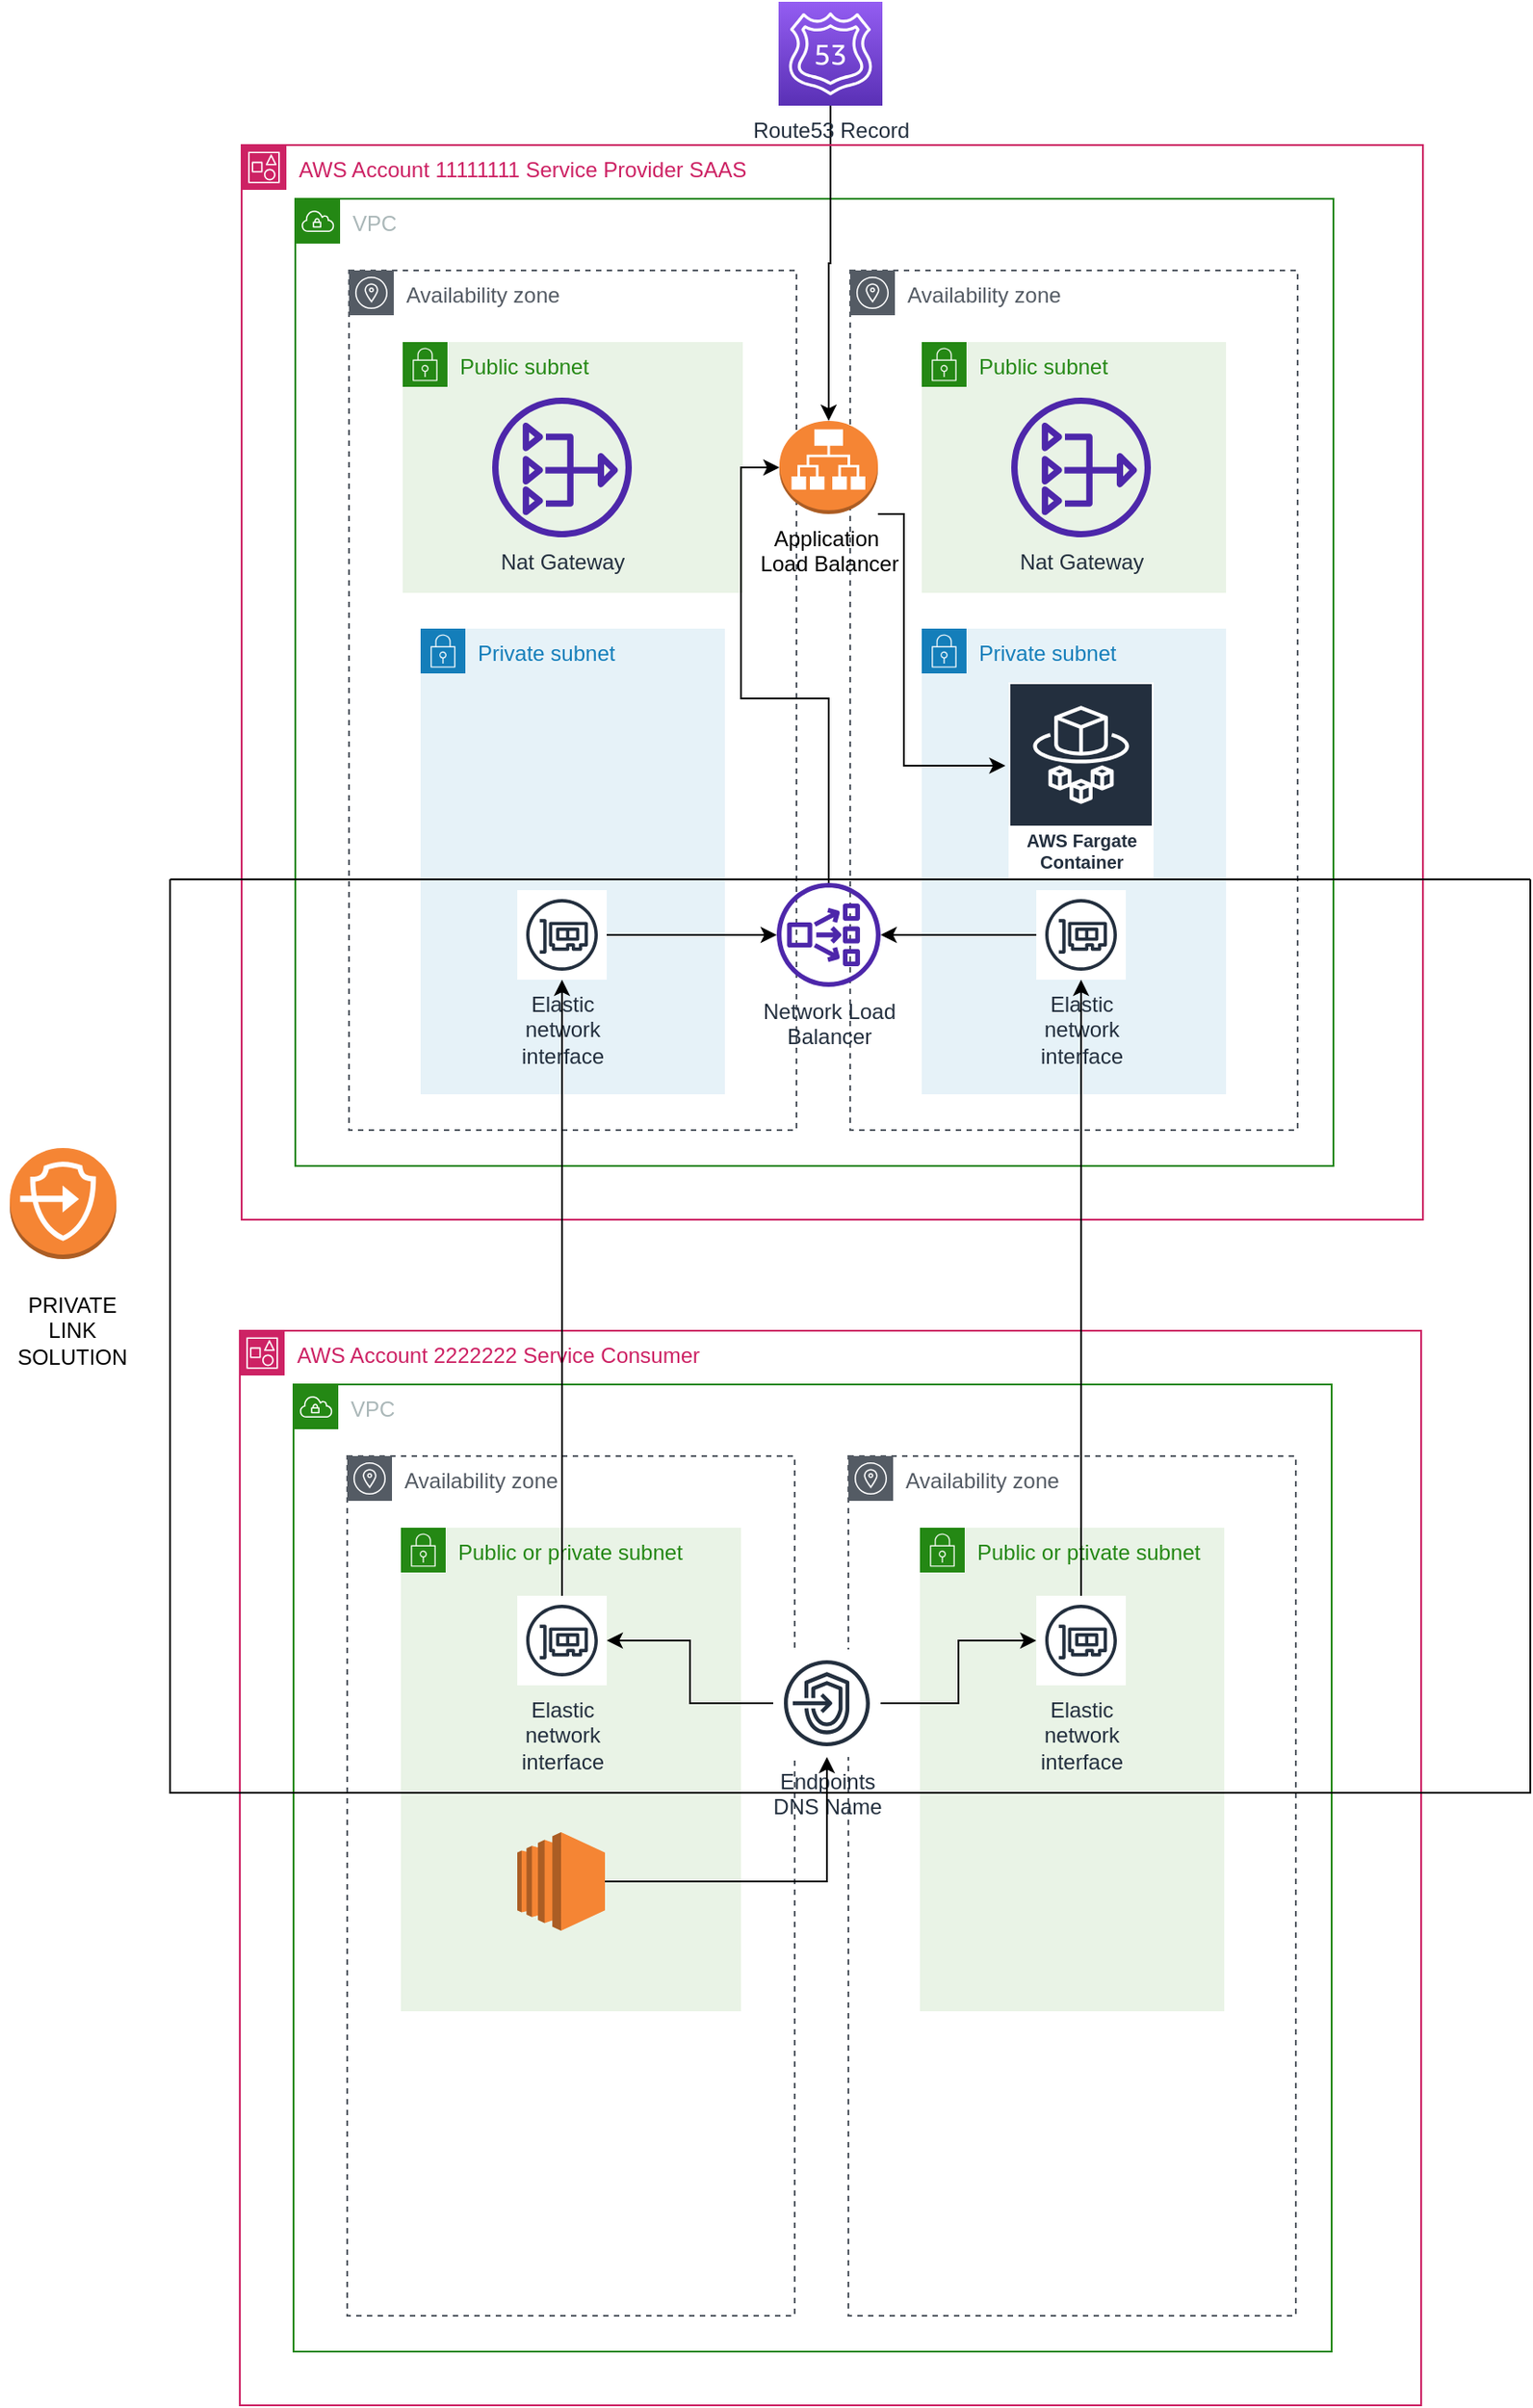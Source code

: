 <mxfile version="21.5.0" type="device">
  <diagram name="Page-1" id="l5wlh9-Njvr4icDGZy1l">
    <mxGraphModel dx="1941" dy="854" grid="1" gridSize="10" guides="1" tooltips="1" connect="1" arrows="1" fold="1" page="1" pageScale="1" pageWidth="827" pageHeight="1169" math="0" shadow="0">
      <root>
        <mxCell id="0" />
        <mxCell id="1" parent="0" />
        <mxCell id="4jHoPeQuldyzkuhXtfvt-1" value="VPC" style="points=[[0,0],[0.25,0],[0.5,0],[0.75,0],[1,0],[1,0.25],[1,0.5],[1,0.75],[1,1],[0.75,1],[0.5,1],[0.25,1],[0,1],[0,0.75],[0,0.5],[0,0.25]];outlineConnect=0;gradientColor=none;html=1;whiteSpace=wrap;fontSize=12;fontStyle=0;container=1;pointerEvents=0;collapsible=0;recursiveResize=0;shape=mxgraph.aws4.group;grIcon=mxgraph.aws4.group_vpc;strokeColor=#248814;fillColor=none;verticalAlign=top;align=left;spacingLeft=30;fontColor=#AAB7B8;dashed=0;" parent="1" vertex="1">
          <mxGeometry x="80" y="160" width="580" height="540" as="geometry" />
        </mxCell>
        <mxCell id="4jHoPeQuldyzkuhXtfvt-3" value="Availability zone" style="sketch=0;outlineConnect=0;gradientColor=none;html=1;whiteSpace=wrap;fontSize=12;fontStyle=0;shape=mxgraph.aws4.group;grIcon=mxgraph.aws4.group_availability_zone;strokeColor=#545B64;fillColor=none;verticalAlign=top;align=left;spacingLeft=30;fontColor=#545B64;dashed=1;" parent="4jHoPeQuldyzkuhXtfvt-1" vertex="1">
          <mxGeometry x="310" y="40" width="250" height="480" as="geometry" />
        </mxCell>
        <mxCell id="4jHoPeQuldyzkuhXtfvt-2" value="Availability zone" style="sketch=0;outlineConnect=0;gradientColor=none;html=1;whiteSpace=wrap;fontSize=12;fontStyle=0;shape=mxgraph.aws4.group;grIcon=mxgraph.aws4.group_availability_zone;strokeColor=#545B64;fillColor=none;verticalAlign=top;align=left;spacingLeft=30;fontColor=#545B64;dashed=1;" parent="4jHoPeQuldyzkuhXtfvt-1" vertex="1">
          <mxGeometry x="30" y="40" width="250" height="480" as="geometry" />
        </mxCell>
        <mxCell id="4jHoPeQuldyzkuhXtfvt-4" value="Public subnet" style="points=[[0,0],[0.25,0],[0.5,0],[0.75,0],[1,0],[1,0.25],[1,0.5],[1,0.75],[1,1],[0.75,1],[0.5,1],[0.25,1],[0,1],[0,0.75],[0,0.5],[0,0.25]];outlineConnect=0;gradientColor=none;html=1;whiteSpace=wrap;fontSize=12;fontStyle=0;container=1;pointerEvents=0;collapsible=0;recursiveResize=0;shape=mxgraph.aws4.group;grIcon=mxgraph.aws4.group_security_group;grStroke=0;strokeColor=#248814;fillColor=#E9F3E6;verticalAlign=top;align=left;spacingLeft=30;fontColor=#248814;dashed=0;" parent="4jHoPeQuldyzkuhXtfvt-1" vertex="1">
          <mxGeometry x="60" y="80" width="190" height="140" as="geometry" />
        </mxCell>
        <mxCell id="dzTRxBkU3KMhoTSzM5E9-1" value="Nat Gateway" style="sketch=0;outlineConnect=0;fontColor=#232F3E;gradientColor=none;fillColor=#4D27AA;strokeColor=none;dashed=0;verticalLabelPosition=bottom;verticalAlign=top;align=center;html=1;fontSize=12;fontStyle=0;aspect=fixed;pointerEvents=1;shape=mxgraph.aws4.nat_gateway;" vertex="1" parent="4jHoPeQuldyzkuhXtfvt-4">
          <mxGeometry x="50" y="31" width="78" height="78" as="geometry" />
        </mxCell>
        <mxCell id="4jHoPeQuldyzkuhXtfvt-5" value="Private subnet" style="points=[[0,0],[0.25,0],[0.5,0],[0.75,0],[1,0],[1,0.25],[1,0.5],[1,0.75],[1,1],[0.75,1],[0.5,1],[0.25,1],[0,1],[0,0.75],[0,0.5],[0,0.25]];outlineConnect=0;gradientColor=none;html=1;whiteSpace=wrap;fontSize=12;fontStyle=0;container=1;pointerEvents=0;collapsible=0;recursiveResize=0;shape=mxgraph.aws4.group;grIcon=mxgraph.aws4.group_security_group;grStroke=0;strokeColor=#147EBA;fillColor=#E6F2F8;verticalAlign=top;align=left;spacingLeft=30;fontColor=#147EBA;dashed=0;" parent="4jHoPeQuldyzkuhXtfvt-1" vertex="1">
          <mxGeometry x="350" y="240" width="170" height="260" as="geometry" />
        </mxCell>
        <mxCell id="dzTRxBkU3KMhoTSzM5E9-6" value="Elastic&#xa;network&#xa;interface" style="sketch=0;outlineConnect=0;fontColor=#232F3E;gradientColor=none;strokeColor=#232F3E;fillColor=#ffffff;dashed=0;verticalLabelPosition=bottom;verticalAlign=top;align=center;html=1;fontSize=12;fontStyle=0;aspect=fixed;shape=mxgraph.aws4.resourceIcon;resIcon=mxgraph.aws4.elastic_network_interface;" vertex="1" parent="4jHoPeQuldyzkuhXtfvt-5">
          <mxGeometry x="64" y="146" width="50" height="50" as="geometry" />
        </mxCell>
        <mxCell id="4jHoPeQuldyzkuhXtfvt-6" value="Public subnet" style="points=[[0,0],[0.25,0],[0.5,0],[0.75,0],[1,0],[1,0.25],[1,0.5],[1,0.75],[1,1],[0.75,1],[0.5,1],[0.25,1],[0,1],[0,0.75],[0,0.5],[0,0.25]];outlineConnect=0;gradientColor=none;html=1;whiteSpace=wrap;fontSize=12;fontStyle=0;container=1;pointerEvents=0;collapsible=0;recursiveResize=0;shape=mxgraph.aws4.group;grIcon=mxgraph.aws4.group_security_group;grStroke=0;strokeColor=#248814;fillColor=#E9F3E6;verticalAlign=top;align=left;spacingLeft=30;fontColor=#248814;dashed=0;" parent="4jHoPeQuldyzkuhXtfvt-1" vertex="1">
          <mxGeometry x="350" y="80" width="170" height="140" as="geometry" />
        </mxCell>
        <mxCell id="4jHoPeQuldyzkuhXtfvt-7" value="Nat Gateway" style="sketch=0;outlineConnect=0;fontColor=#232F3E;gradientColor=none;fillColor=#4D27AA;strokeColor=none;dashed=0;verticalLabelPosition=bottom;verticalAlign=top;align=center;html=1;fontSize=12;fontStyle=0;aspect=fixed;pointerEvents=1;shape=mxgraph.aws4.nat_gateway;" parent="4jHoPeQuldyzkuhXtfvt-1" vertex="1">
          <mxGeometry x="400" y="111" width="78" height="78" as="geometry" />
        </mxCell>
        <mxCell id="4jHoPeQuldyzkuhXtfvt-12" style="edgeStyle=orthogonalEdgeStyle;rounded=0;orthogonalLoop=1;jettySize=auto;html=1;entryX=0;entryY=0.5;entryDx=0;entryDy=0;entryPerimeter=0;" parent="4jHoPeQuldyzkuhXtfvt-1" source="4jHoPeQuldyzkuhXtfvt-8" edge="1">
          <mxGeometry relative="1" as="geometry">
            <Array as="points">
              <mxPoint x="340" y="176" />
              <mxPoint x="340" y="317" />
            </Array>
            <mxPoint x="396.75" y="316.5" as="targetPoint" />
          </mxGeometry>
        </mxCell>
        <mxCell id="dzTRxBkU3KMhoTSzM5E9-2" value="AWS Fargate Container" style="sketch=0;outlineConnect=0;fontColor=#232F3E;gradientColor=none;strokeColor=#ffffff;fillColor=#232F3E;dashed=0;verticalLabelPosition=middle;verticalAlign=bottom;align=center;html=1;whiteSpace=wrap;fontSize=10;fontStyle=1;spacing=3;shape=mxgraph.aws4.productIcon;prIcon=mxgraph.aws4.fargate;" vertex="1" parent="4jHoPeQuldyzkuhXtfvt-1">
          <mxGeometry x="398.5" y="270" width="81" height="110" as="geometry" />
        </mxCell>
        <mxCell id="dzTRxBkU3KMhoTSzM5E9-3" value="Private subnet" style="points=[[0,0],[0.25,0],[0.5,0],[0.75,0],[1,0],[1,0.25],[1,0.5],[1,0.75],[1,1],[0.75,1],[0.5,1],[0.25,1],[0,1],[0,0.75],[0,0.5],[0,0.25]];outlineConnect=0;gradientColor=none;html=1;whiteSpace=wrap;fontSize=12;fontStyle=0;container=1;pointerEvents=0;collapsible=0;recursiveResize=0;shape=mxgraph.aws4.group;grIcon=mxgraph.aws4.group_security_group;grStroke=0;strokeColor=#147EBA;fillColor=#E6F2F8;verticalAlign=top;align=left;spacingLeft=30;fontColor=#147EBA;dashed=0;" vertex="1" parent="4jHoPeQuldyzkuhXtfvt-1">
          <mxGeometry x="70" y="240" width="170" height="260" as="geometry" />
        </mxCell>
        <mxCell id="dzTRxBkU3KMhoTSzM5E9-5" value="Elastic&#xa;network&#xa;interface" style="sketch=0;outlineConnect=0;fontColor=#232F3E;gradientColor=none;strokeColor=#232F3E;fillColor=#ffffff;dashed=0;verticalLabelPosition=bottom;verticalAlign=top;align=center;html=1;fontSize=12;fontStyle=0;aspect=fixed;shape=mxgraph.aws4.resourceIcon;resIcon=mxgraph.aws4.elastic_network_interface;" vertex="1" parent="dzTRxBkU3KMhoTSzM5E9-3">
          <mxGeometry x="54" y="146" width="50" height="50" as="geometry" />
        </mxCell>
        <mxCell id="dzTRxBkU3KMhoTSzM5E9-4" value="Network Load &lt;br&gt;Balancer" style="sketch=0;outlineConnect=0;fontColor=#232F3E;gradientColor=none;fillColor=#4D27AA;strokeColor=none;dashed=0;verticalLabelPosition=bottom;verticalAlign=top;align=center;html=1;fontSize=12;fontStyle=0;aspect=fixed;pointerEvents=1;shape=mxgraph.aws4.network_load_balancer;" vertex="1" parent="4jHoPeQuldyzkuhXtfvt-1">
          <mxGeometry x="269" y="382" width="58" height="58" as="geometry" />
        </mxCell>
        <mxCell id="dzTRxBkU3KMhoTSzM5E9-8" style="edgeStyle=orthogonalEdgeStyle;rounded=0;orthogonalLoop=1;jettySize=auto;html=1;" edge="1" parent="4jHoPeQuldyzkuhXtfvt-1" source="dzTRxBkU3KMhoTSzM5E9-5" target="dzTRxBkU3KMhoTSzM5E9-4">
          <mxGeometry relative="1" as="geometry" />
        </mxCell>
        <mxCell id="dzTRxBkU3KMhoTSzM5E9-9" style="edgeStyle=orthogonalEdgeStyle;rounded=0;orthogonalLoop=1;jettySize=auto;html=1;" edge="1" parent="4jHoPeQuldyzkuhXtfvt-1" source="dzTRxBkU3KMhoTSzM5E9-6" target="dzTRxBkU3KMhoTSzM5E9-4">
          <mxGeometry relative="1" as="geometry" />
        </mxCell>
        <mxCell id="4jHoPeQuldyzkuhXtfvt-14" style="edgeStyle=orthogonalEdgeStyle;rounded=0;orthogonalLoop=1;jettySize=auto;html=1;" parent="1" source="4jHoPeQuldyzkuhXtfvt-13" target="4jHoPeQuldyzkuhXtfvt-8" edge="1">
          <mxGeometry relative="1" as="geometry" />
        </mxCell>
        <mxCell id="4jHoPeQuldyzkuhXtfvt-13" value="Route53 Record" style="sketch=0;points=[[0,0,0],[0.25,0,0],[0.5,0,0],[0.75,0,0],[1,0,0],[0,1,0],[0.25,1,0],[0.5,1,0],[0.75,1,0],[1,1,0],[0,0.25,0],[0,0.5,0],[0,0.75,0],[1,0.25,0],[1,0.5,0],[1,0.75,0]];outlineConnect=0;fontColor=#232F3E;gradientColor=#945DF2;gradientDirection=north;fillColor=#5A30B5;strokeColor=#ffffff;dashed=0;verticalLabelPosition=bottom;verticalAlign=top;align=center;html=1;fontSize=12;fontStyle=0;aspect=fixed;shape=mxgraph.aws4.resourceIcon;resIcon=mxgraph.aws4.route_53;" parent="1" vertex="1">
          <mxGeometry x="350" y="50" width="58" height="58" as="geometry" />
        </mxCell>
        <mxCell id="dzTRxBkU3KMhoTSzM5E9-10" value="AWS Account 11111111 Service Provider SAAS" style="points=[[0,0],[0.25,0],[0.5,0],[0.75,0],[1,0],[1,0.25],[1,0.5],[1,0.75],[1,1],[0.75,1],[0.5,1],[0.25,1],[0,1],[0,0.75],[0,0.5],[0,0.25]];outlineConnect=0;gradientColor=none;html=1;whiteSpace=wrap;fontSize=12;fontStyle=0;container=1;pointerEvents=0;collapsible=0;recursiveResize=0;shape=mxgraph.aws4.group;grIcon=mxgraph.aws4.group_account;strokeColor=#CD2264;fillColor=none;verticalAlign=top;align=left;spacingLeft=30;fontColor=#CD2264;dashed=0;" vertex="1" parent="1">
          <mxGeometry x="50" y="130" width="660" height="600" as="geometry" />
        </mxCell>
        <mxCell id="4jHoPeQuldyzkuhXtfvt-8" value="Application&amp;nbsp;&lt;br&gt;Load Balancer" style="outlineConnect=0;dashed=0;verticalLabelPosition=bottom;verticalAlign=top;align=center;html=1;shape=mxgraph.aws3.application_load_balancer;fillColor=#F58534;gradientColor=none;" parent="dzTRxBkU3KMhoTSzM5E9-10" vertex="1">
          <mxGeometry x="300.5" y="154" width="55" height="52" as="geometry" />
        </mxCell>
        <mxCell id="dzTRxBkU3KMhoTSzM5E9-11" value="VPC" style="points=[[0,0],[0.25,0],[0.5,0],[0.75,0],[1,0],[1,0.25],[1,0.5],[1,0.75],[1,1],[0.75,1],[0.5,1],[0.25,1],[0,1],[0,0.75],[0,0.5],[0,0.25]];outlineConnect=0;gradientColor=none;html=1;whiteSpace=wrap;fontSize=12;fontStyle=0;container=1;pointerEvents=0;collapsible=0;recursiveResize=0;shape=mxgraph.aws4.group;grIcon=mxgraph.aws4.group_vpc;strokeColor=#248814;fillColor=none;verticalAlign=top;align=left;spacingLeft=30;fontColor=#AAB7B8;dashed=0;" vertex="1" parent="1">
          <mxGeometry x="79" y="822" width="580" height="540" as="geometry" />
        </mxCell>
        <mxCell id="dzTRxBkU3KMhoTSzM5E9-12" value="Availability zone" style="sketch=0;outlineConnect=0;gradientColor=none;html=1;whiteSpace=wrap;fontSize=12;fontStyle=0;shape=mxgraph.aws4.group;grIcon=mxgraph.aws4.group_availability_zone;strokeColor=#545B64;fillColor=none;verticalAlign=top;align=left;spacingLeft=30;fontColor=#545B64;dashed=1;" vertex="1" parent="dzTRxBkU3KMhoTSzM5E9-11">
          <mxGeometry x="310" y="40" width="250" height="480" as="geometry" />
        </mxCell>
        <mxCell id="dzTRxBkU3KMhoTSzM5E9-13" value="Availability zone" style="sketch=0;outlineConnect=0;gradientColor=none;html=1;whiteSpace=wrap;fontSize=12;fontStyle=0;shape=mxgraph.aws4.group;grIcon=mxgraph.aws4.group_availability_zone;strokeColor=#545B64;fillColor=none;verticalAlign=top;align=left;spacingLeft=30;fontColor=#545B64;dashed=1;" vertex="1" parent="dzTRxBkU3KMhoTSzM5E9-11">
          <mxGeometry x="30" y="40" width="250" height="480" as="geometry" />
        </mxCell>
        <mxCell id="dzTRxBkU3KMhoTSzM5E9-14" value="Public or private subnet" style="points=[[0,0],[0.25,0],[0.5,0],[0.75,0],[1,0],[1,0.25],[1,0.5],[1,0.75],[1,1],[0.75,1],[0.5,1],[0.25,1],[0,1],[0,0.75],[0,0.5],[0,0.25]];outlineConnect=0;gradientColor=none;html=1;whiteSpace=wrap;fontSize=12;fontStyle=0;container=1;pointerEvents=0;collapsible=0;recursiveResize=0;shape=mxgraph.aws4.group;grIcon=mxgraph.aws4.group_security_group;grStroke=0;strokeColor=#248814;fillColor=#E9F3E6;verticalAlign=top;align=left;spacingLeft=30;fontColor=#248814;dashed=0;" vertex="1" parent="dzTRxBkU3KMhoTSzM5E9-11">
          <mxGeometry x="60" y="80" width="190" height="270" as="geometry" />
        </mxCell>
        <mxCell id="dzTRxBkU3KMhoTSzM5E9-18" value="Public or ptivate subnet" style="points=[[0,0],[0.25,0],[0.5,0],[0.75,0],[1,0],[1,0.25],[1,0.5],[1,0.75],[1,1],[0.75,1],[0.5,1],[0.25,1],[0,1],[0,0.75],[0,0.5],[0,0.25]];outlineConnect=0;gradientColor=none;html=1;whiteSpace=wrap;fontSize=12;fontStyle=0;container=1;pointerEvents=0;collapsible=0;recursiveResize=0;shape=mxgraph.aws4.group;grIcon=mxgraph.aws4.group_security_group;grStroke=0;strokeColor=#248814;fillColor=#E9F3E6;verticalAlign=top;align=left;spacingLeft=30;fontColor=#248814;dashed=0;" vertex="1" parent="dzTRxBkU3KMhoTSzM5E9-11">
          <mxGeometry x="350" y="80" width="170" height="270" as="geometry" />
        </mxCell>
        <mxCell id="dzTRxBkU3KMhoTSzM5E9-24" value="Elastic&#xa;network&#xa;interface" style="sketch=0;outlineConnect=0;fontColor=#232F3E;gradientColor=none;strokeColor=#232F3E;fillColor=#ffffff;dashed=0;verticalLabelPosition=bottom;verticalAlign=top;align=center;html=1;fontSize=12;fontStyle=0;aspect=fixed;shape=mxgraph.aws4.resourceIcon;resIcon=mxgraph.aws4.elastic_network_interface;" vertex="1" parent="dzTRxBkU3KMhoTSzM5E9-11">
          <mxGeometry x="125" y="118" width="50" height="50" as="geometry" />
        </mxCell>
        <mxCell id="dzTRxBkU3KMhoTSzM5E9-34" value="" style="outlineConnect=0;dashed=0;verticalLabelPosition=bottom;verticalAlign=top;align=center;html=1;shape=mxgraph.aws3.ec2;fillColor=#F58534;gradientColor=none;" vertex="1" parent="dzTRxBkU3KMhoTSzM5E9-11">
          <mxGeometry x="125" y="250" width="49" height="55" as="geometry" />
        </mxCell>
        <mxCell id="dzTRxBkU3KMhoTSzM5E9-30" value="AWS Account 2222222 Service Consumer&amp;nbsp;" style="points=[[0,0],[0.25,0],[0.5,0],[0.75,0],[1,0],[1,0.25],[1,0.5],[1,0.75],[1,1],[0.75,1],[0.5,1],[0.25,1],[0,1],[0,0.75],[0,0.5],[0,0.25]];outlineConnect=0;gradientColor=none;html=1;whiteSpace=wrap;fontSize=12;fontStyle=0;container=1;pointerEvents=0;collapsible=0;recursiveResize=0;shape=mxgraph.aws4.group;grIcon=mxgraph.aws4.group_account;strokeColor=#CD2264;fillColor=none;verticalAlign=top;align=left;spacingLeft=30;fontColor=#CD2264;dashed=0;" vertex="1" parent="1">
          <mxGeometry x="49" y="792" width="660" height="600" as="geometry" />
        </mxCell>
        <mxCell id="dzTRxBkU3KMhoTSzM5E9-17" value="Elastic&#xa;network&#xa;interface" style="sketch=0;outlineConnect=0;fontColor=#232F3E;gradientColor=none;strokeColor=#232F3E;fillColor=#ffffff;dashed=0;verticalLabelPosition=bottom;verticalAlign=top;align=center;html=1;fontSize=12;fontStyle=0;aspect=fixed;shape=mxgraph.aws4.resourceIcon;resIcon=mxgraph.aws4.elastic_network_interface;" vertex="1" parent="dzTRxBkU3KMhoTSzM5E9-30">
          <mxGeometry x="445" y="148" width="50" height="50" as="geometry" />
        </mxCell>
        <mxCell id="dzTRxBkU3KMhoTSzM5E9-32" style="edgeStyle=orthogonalEdgeStyle;rounded=0;orthogonalLoop=1;jettySize=auto;html=1;" edge="1" parent="1" source="dzTRxBkU3KMhoTSzM5E9-17" target="dzTRxBkU3KMhoTSzM5E9-6">
          <mxGeometry relative="1" as="geometry" />
        </mxCell>
        <mxCell id="dzTRxBkU3KMhoTSzM5E9-33" style="edgeStyle=orthogonalEdgeStyle;rounded=0;orthogonalLoop=1;jettySize=auto;html=1;" edge="1" parent="1" source="dzTRxBkU3KMhoTSzM5E9-24" target="dzTRxBkU3KMhoTSzM5E9-5">
          <mxGeometry relative="1" as="geometry" />
        </mxCell>
        <mxCell id="dzTRxBkU3KMhoTSzM5E9-35" value="" style="swimlane;startSize=0;" vertex="1" parent="1">
          <mxGeometry x="10" y="540" width="760" height="510" as="geometry">
            <mxRectangle x="10" y="530" width="50" height="40" as="alternateBounds" />
          </mxGeometry>
        </mxCell>
        <mxCell id="dzTRxBkU3KMhoTSzM5E9-37" value="Endpoints&lt;br&gt;DNS Name" style="sketch=0;outlineConnect=0;fontColor=#232F3E;gradientColor=none;strokeColor=#232F3E;fillColor=#ffffff;dashed=0;verticalLabelPosition=bottom;verticalAlign=top;align=center;html=1;fontSize=12;fontStyle=0;aspect=fixed;shape=mxgraph.aws4.resourceIcon;resIcon=mxgraph.aws4.endpoints;" vertex="1" parent="dzTRxBkU3KMhoTSzM5E9-35">
          <mxGeometry x="337" y="430" width="60" height="60" as="geometry" />
        </mxCell>
        <mxCell id="dzTRxBkU3KMhoTSzM5E9-36" value="PRIVATE &lt;br&gt;LINK &lt;br&gt;SOLUTION" style="text;html=1;align=center;verticalAlign=middle;resizable=0;points=[];autosize=1;strokeColor=none;fillColor=none;" vertex="1" parent="1">
          <mxGeometry x="-85" y="762" width="80" height="60" as="geometry" />
        </mxCell>
        <mxCell id="dzTRxBkU3KMhoTSzM5E9-38" style="edgeStyle=orthogonalEdgeStyle;rounded=0;orthogonalLoop=1;jettySize=auto;html=1;" edge="1" parent="1" source="dzTRxBkU3KMhoTSzM5E9-37" target="dzTRxBkU3KMhoTSzM5E9-24">
          <mxGeometry relative="1" as="geometry" />
        </mxCell>
        <mxCell id="dzTRxBkU3KMhoTSzM5E9-39" style="edgeStyle=orthogonalEdgeStyle;rounded=0;orthogonalLoop=1;jettySize=auto;html=1;" edge="1" parent="1" source="dzTRxBkU3KMhoTSzM5E9-37" target="dzTRxBkU3KMhoTSzM5E9-17">
          <mxGeometry relative="1" as="geometry" />
        </mxCell>
        <mxCell id="dzTRxBkU3KMhoTSzM5E9-40" style="edgeStyle=orthogonalEdgeStyle;rounded=0;orthogonalLoop=1;jettySize=auto;html=1;" edge="1" parent="1" source="dzTRxBkU3KMhoTSzM5E9-34" target="dzTRxBkU3KMhoTSzM5E9-37">
          <mxGeometry relative="1" as="geometry" />
        </mxCell>
        <mxCell id="dzTRxBkU3KMhoTSzM5E9-41" style="edgeStyle=orthogonalEdgeStyle;rounded=0;orthogonalLoop=1;jettySize=auto;html=1;entryX=0;entryY=0.5;entryDx=0;entryDy=0;entryPerimeter=0;" edge="1" parent="1" source="dzTRxBkU3KMhoTSzM5E9-4" target="4jHoPeQuldyzkuhXtfvt-8">
          <mxGeometry relative="1" as="geometry" />
        </mxCell>
        <mxCell id="dzTRxBkU3KMhoTSzM5E9-42" value="" style="outlineConnect=0;dashed=0;verticalLabelPosition=bottom;verticalAlign=top;align=center;html=1;shape=mxgraph.aws3.endpoints;fillColor=#F58534;gradientColor=none;" vertex="1" parent="1">
          <mxGeometry x="-79.5" y="690" width="59.5" height="62" as="geometry" />
        </mxCell>
      </root>
    </mxGraphModel>
  </diagram>
</mxfile>
